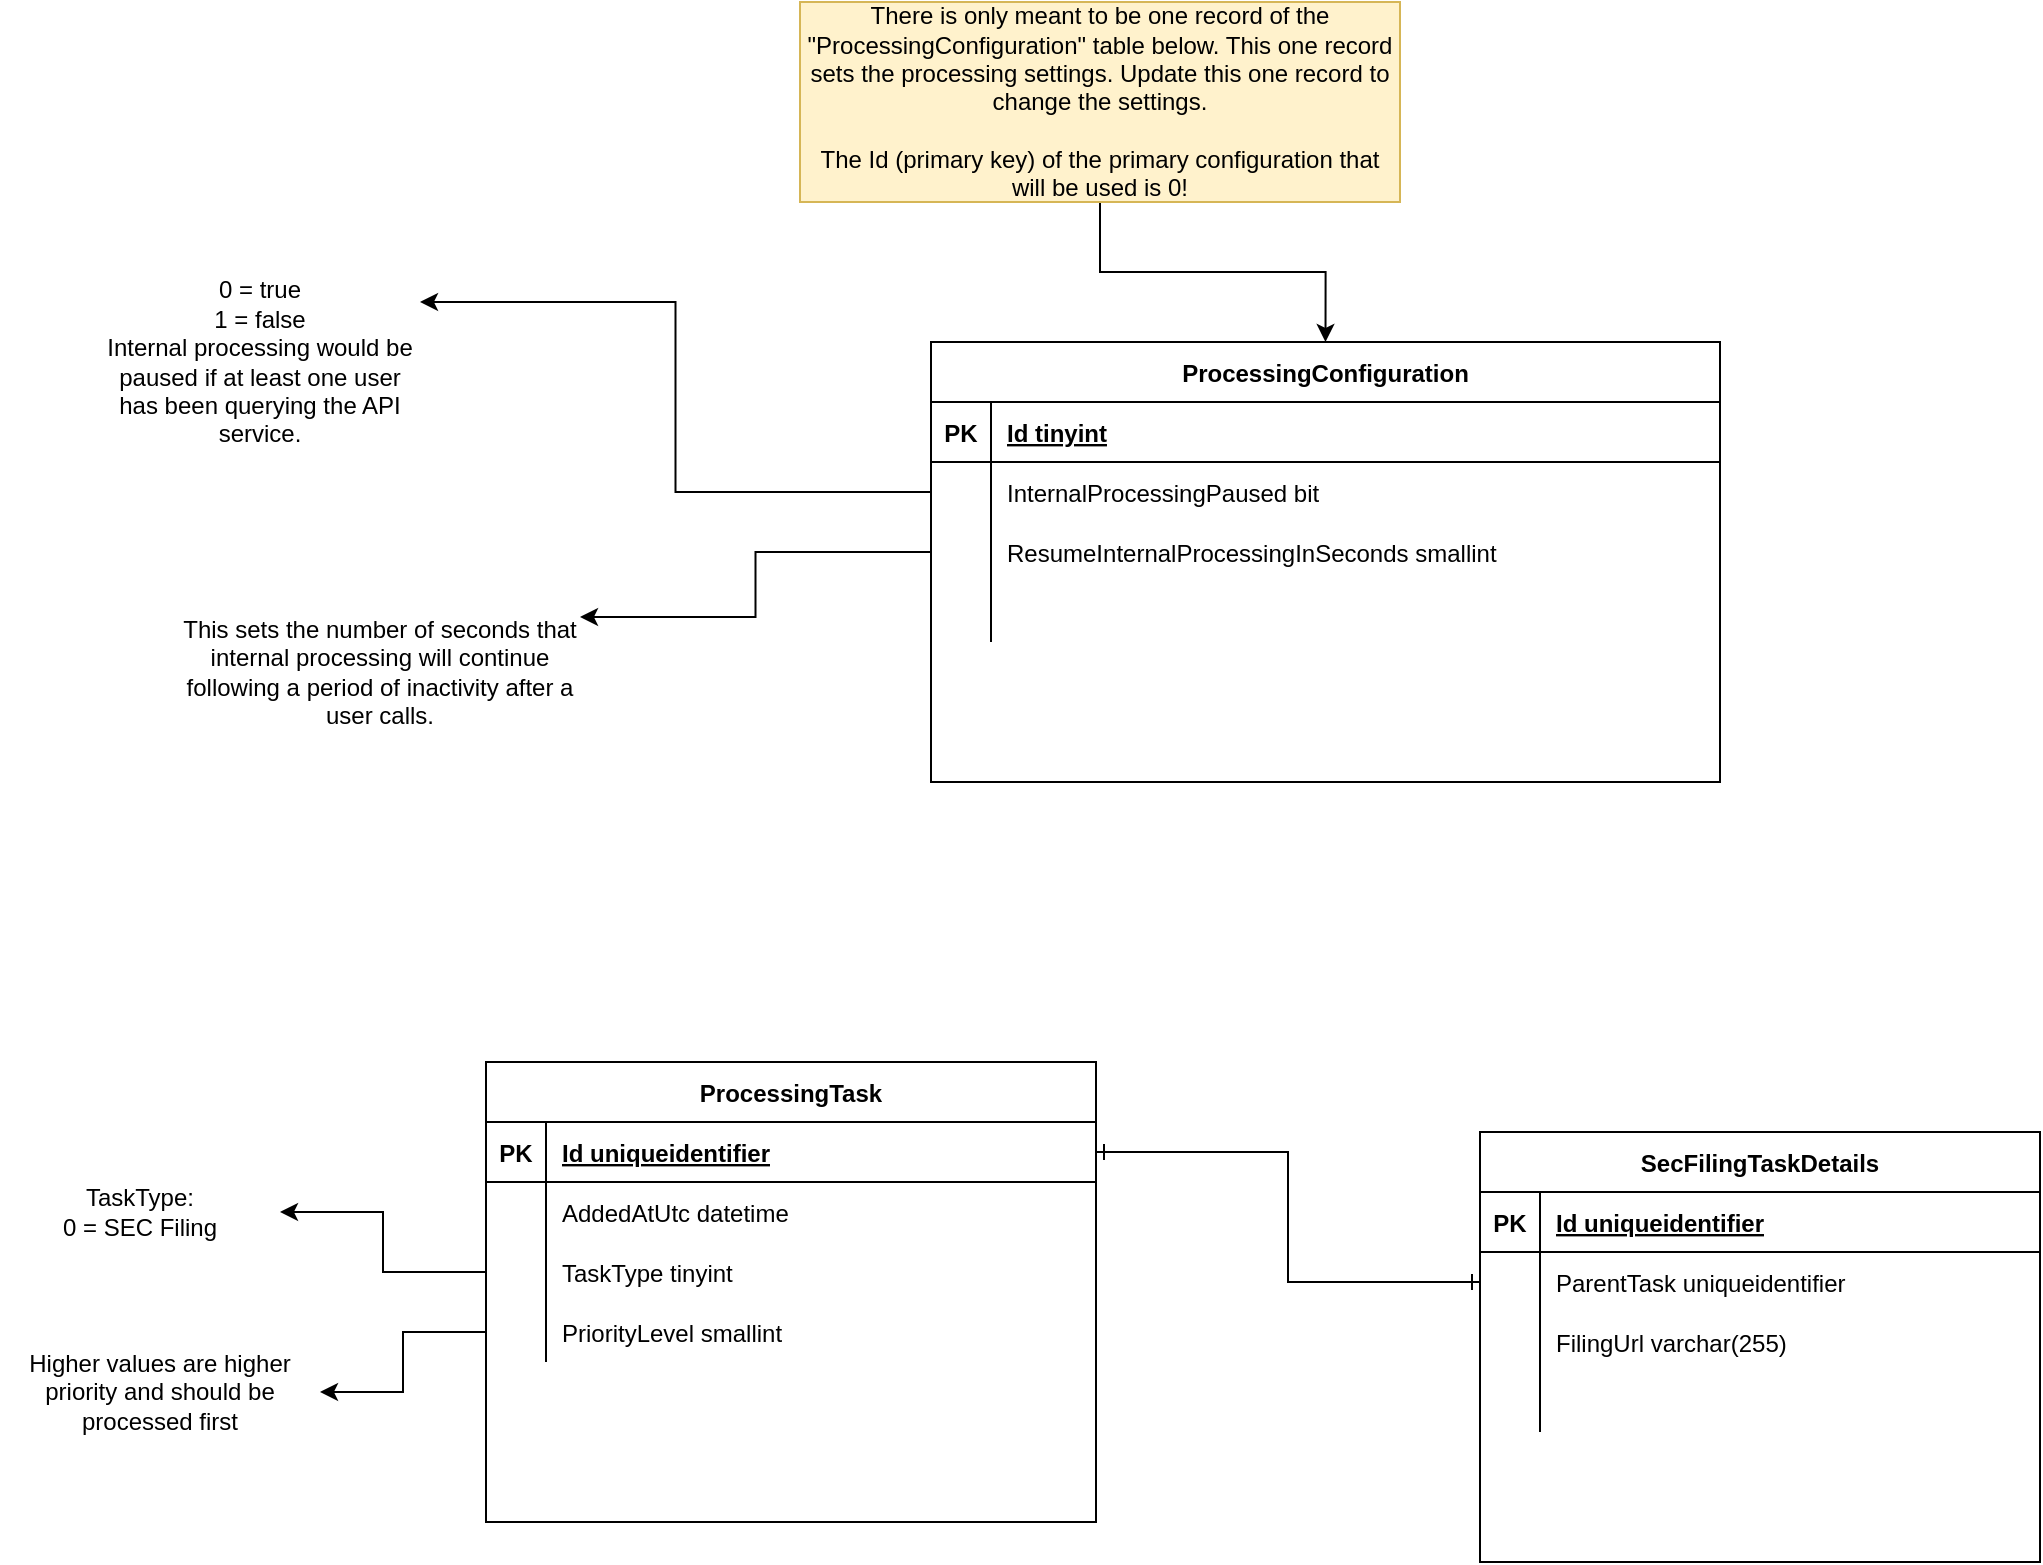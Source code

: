<mxfile version="14.7.4" type="device"><diagram id="chCrNx0id62vPnrjSGK8" name="Processing"><mxGraphModel dx="835" dy="1695" grid="1" gridSize="10" guides="1" tooltips="1" connect="1" arrows="1" fold="1" page="1" pageScale="1" pageWidth="850" pageHeight="1100" math="0" shadow="0"><root><mxCell id="0"/><mxCell id="1" parent="0"/><mxCell id="JX-lbbVhDs74iI9ARO3D-1" value="ProcessingTask" style="shape=table;startSize=30;container=1;collapsible=1;childLayout=tableLayout;fixedRows=1;rowLines=0;fontStyle=1;align=center;resizeLast=1;" vertex="1" parent="1"><mxGeometry x="273" y="180" width="305" height="230" as="geometry"/></mxCell><mxCell id="JX-lbbVhDs74iI9ARO3D-2" value="" style="shape=partialRectangle;collapsible=0;dropTarget=0;pointerEvents=0;fillColor=none;top=0;left=0;bottom=1;right=0;points=[[0,0.5],[1,0.5]];portConstraint=eastwest;" vertex="1" parent="JX-lbbVhDs74iI9ARO3D-1"><mxGeometry y="30" width="305" height="30" as="geometry"/></mxCell><mxCell id="JX-lbbVhDs74iI9ARO3D-3" value="PK" style="shape=partialRectangle;connectable=0;fillColor=none;top=0;left=0;bottom=0;right=0;fontStyle=1;overflow=hidden;" vertex="1" parent="JX-lbbVhDs74iI9ARO3D-2"><mxGeometry width="30" height="30" as="geometry"/></mxCell><mxCell id="JX-lbbVhDs74iI9ARO3D-4" value="Id uniqueidentifier" style="shape=partialRectangle;connectable=0;fillColor=none;top=0;left=0;bottom=0;right=0;align=left;spacingLeft=6;fontStyle=5;overflow=hidden;" vertex="1" parent="JX-lbbVhDs74iI9ARO3D-2"><mxGeometry x="30" width="275" height="30" as="geometry"/></mxCell><mxCell id="JX-lbbVhDs74iI9ARO3D-5" value="" style="shape=partialRectangle;collapsible=0;dropTarget=0;pointerEvents=0;fillColor=none;top=0;left=0;bottom=0;right=0;points=[[0,0.5],[1,0.5]];portConstraint=eastwest;" vertex="1" parent="JX-lbbVhDs74iI9ARO3D-1"><mxGeometry y="60" width="305" height="30" as="geometry"/></mxCell><mxCell id="JX-lbbVhDs74iI9ARO3D-6" value="" style="shape=partialRectangle;connectable=0;fillColor=none;top=0;left=0;bottom=0;right=0;editable=1;overflow=hidden;" vertex="1" parent="JX-lbbVhDs74iI9ARO3D-5"><mxGeometry width="30" height="30" as="geometry"/></mxCell><mxCell id="JX-lbbVhDs74iI9ARO3D-7" value="AddedAtUtc datetime" style="shape=partialRectangle;connectable=0;fillColor=none;top=0;left=0;bottom=0;right=0;align=left;spacingLeft=6;overflow=hidden;" vertex="1" parent="JX-lbbVhDs74iI9ARO3D-5"><mxGeometry x="30" width="275" height="30" as="geometry"/></mxCell><mxCell id="JX-lbbVhDs74iI9ARO3D-8" value="" style="shape=partialRectangle;collapsible=0;dropTarget=0;pointerEvents=0;fillColor=none;top=0;left=0;bottom=0;right=0;points=[[0,0.5],[1,0.5]];portConstraint=eastwest;" vertex="1" parent="JX-lbbVhDs74iI9ARO3D-1"><mxGeometry y="90" width="305" height="30" as="geometry"/></mxCell><mxCell id="JX-lbbVhDs74iI9ARO3D-9" value="" style="shape=partialRectangle;connectable=0;fillColor=none;top=0;left=0;bottom=0;right=0;editable=1;overflow=hidden;" vertex="1" parent="JX-lbbVhDs74iI9ARO3D-8"><mxGeometry width="30" height="30" as="geometry"/></mxCell><mxCell id="JX-lbbVhDs74iI9ARO3D-10" value="TaskType tinyint" style="shape=partialRectangle;connectable=0;fillColor=none;top=0;left=0;bottom=0;right=0;align=left;spacingLeft=6;overflow=hidden;" vertex="1" parent="JX-lbbVhDs74iI9ARO3D-8"><mxGeometry x="30" width="275" height="30" as="geometry"/></mxCell><mxCell id="JX-lbbVhDs74iI9ARO3D-11" value="" style="shape=partialRectangle;collapsible=0;dropTarget=0;pointerEvents=0;fillColor=none;top=0;left=0;bottom=0;right=0;points=[[0,0.5],[1,0.5]];portConstraint=eastwest;" vertex="1" parent="JX-lbbVhDs74iI9ARO3D-1"><mxGeometry y="120" width="305" height="30" as="geometry"/></mxCell><mxCell id="JX-lbbVhDs74iI9ARO3D-12" value="" style="shape=partialRectangle;connectable=0;fillColor=none;top=0;left=0;bottom=0;right=0;editable=1;overflow=hidden;" vertex="1" parent="JX-lbbVhDs74iI9ARO3D-11"><mxGeometry width="30" height="30" as="geometry"/></mxCell><mxCell id="JX-lbbVhDs74iI9ARO3D-13" value="PriorityLevel smallint" style="shape=partialRectangle;connectable=0;fillColor=none;top=0;left=0;bottom=0;right=0;align=left;spacingLeft=6;overflow=hidden;" vertex="1" parent="JX-lbbVhDs74iI9ARO3D-11"><mxGeometry x="30" width="275" height="30" as="geometry"/></mxCell><mxCell id="JX-lbbVhDs74iI9ARO3D-14" value="TaskType:&lt;br&gt;0 = SEC Filing" style="text;html=1;strokeColor=none;fillColor=none;align=center;verticalAlign=middle;whiteSpace=wrap;rounded=0;" vertex="1" parent="1"><mxGeometry x="30" y="220" width="140" height="70" as="geometry"/></mxCell><mxCell id="JX-lbbVhDs74iI9ARO3D-15" style="edgeStyle=orthogonalEdgeStyle;rounded=0;orthogonalLoop=1;jettySize=auto;html=1;exitX=0;exitY=0.5;exitDx=0;exitDy=0;entryX=1;entryY=0.5;entryDx=0;entryDy=0;" edge="1" parent="1" source="JX-lbbVhDs74iI9ARO3D-8" target="JX-lbbVhDs74iI9ARO3D-14"><mxGeometry relative="1" as="geometry"/></mxCell><mxCell id="JX-lbbVhDs74iI9ARO3D-16" value="SecFilingTaskDetails" style="shape=table;startSize=30;container=1;collapsible=1;childLayout=tableLayout;fixedRows=1;rowLines=0;fontStyle=1;align=center;resizeLast=1;" vertex="1" parent="1"><mxGeometry x="770" y="215" width="280" height="215" as="geometry"/></mxCell><mxCell id="JX-lbbVhDs74iI9ARO3D-17" value="" style="shape=partialRectangle;collapsible=0;dropTarget=0;pointerEvents=0;fillColor=none;top=0;left=0;bottom=1;right=0;points=[[0,0.5],[1,0.5]];portConstraint=eastwest;" vertex="1" parent="JX-lbbVhDs74iI9ARO3D-16"><mxGeometry y="30" width="280" height="30" as="geometry"/></mxCell><mxCell id="JX-lbbVhDs74iI9ARO3D-18" value="PK" style="shape=partialRectangle;connectable=0;fillColor=none;top=0;left=0;bottom=0;right=0;fontStyle=1;overflow=hidden;" vertex="1" parent="JX-lbbVhDs74iI9ARO3D-17"><mxGeometry width="30" height="30" as="geometry"/></mxCell><mxCell id="JX-lbbVhDs74iI9ARO3D-19" value="Id uniqueidentifier" style="shape=partialRectangle;connectable=0;fillColor=none;top=0;left=0;bottom=0;right=0;align=left;spacingLeft=6;fontStyle=5;overflow=hidden;" vertex="1" parent="JX-lbbVhDs74iI9ARO3D-17"><mxGeometry x="30" width="250" height="30" as="geometry"/></mxCell><mxCell id="JX-lbbVhDs74iI9ARO3D-20" value="" style="shape=partialRectangle;collapsible=0;dropTarget=0;pointerEvents=0;fillColor=none;top=0;left=0;bottom=0;right=0;points=[[0,0.5],[1,0.5]];portConstraint=eastwest;" vertex="1" parent="JX-lbbVhDs74iI9ARO3D-16"><mxGeometry y="60" width="280" height="30" as="geometry"/></mxCell><mxCell id="JX-lbbVhDs74iI9ARO3D-21" value="" style="shape=partialRectangle;connectable=0;fillColor=none;top=0;left=0;bottom=0;right=0;editable=1;overflow=hidden;" vertex="1" parent="JX-lbbVhDs74iI9ARO3D-20"><mxGeometry width="30" height="30" as="geometry"/></mxCell><mxCell id="JX-lbbVhDs74iI9ARO3D-22" value="ParentTask uniqueidentifier" style="shape=partialRectangle;connectable=0;fillColor=none;top=0;left=0;bottom=0;right=0;align=left;spacingLeft=6;overflow=hidden;" vertex="1" parent="JX-lbbVhDs74iI9ARO3D-20"><mxGeometry x="30" width="250" height="30" as="geometry"/></mxCell><mxCell id="JX-lbbVhDs74iI9ARO3D-23" value="" style="shape=partialRectangle;collapsible=0;dropTarget=0;pointerEvents=0;fillColor=none;top=0;left=0;bottom=0;right=0;points=[[0,0.5],[1,0.5]];portConstraint=eastwest;" vertex="1" parent="JX-lbbVhDs74iI9ARO3D-16"><mxGeometry y="90" width="280" height="30" as="geometry"/></mxCell><mxCell id="JX-lbbVhDs74iI9ARO3D-24" value="" style="shape=partialRectangle;connectable=0;fillColor=none;top=0;left=0;bottom=0;right=0;editable=1;overflow=hidden;" vertex="1" parent="JX-lbbVhDs74iI9ARO3D-23"><mxGeometry width="30" height="30" as="geometry"/></mxCell><mxCell id="JX-lbbVhDs74iI9ARO3D-25" value="FilingUrl varchar(255)" style="shape=partialRectangle;connectable=0;fillColor=none;top=0;left=0;bottom=0;right=0;align=left;spacingLeft=6;overflow=hidden;" vertex="1" parent="JX-lbbVhDs74iI9ARO3D-23"><mxGeometry x="30" width="250" height="30" as="geometry"/></mxCell><mxCell id="JX-lbbVhDs74iI9ARO3D-26" value="" style="shape=partialRectangle;collapsible=0;dropTarget=0;pointerEvents=0;fillColor=none;top=0;left=0;bottom=0;right=0;points=[[0,0.5],[1,0.5]];portConstraint=eastwest;" vertex="1" parent="JX-lbbVhDs74iI9ARO3D-16"><mxGeometry y="120" width="280" height="30" as="geometry"/></mxCell><mxCell id="JX-lbbVhDs74iI9ARO3D-27" value="" style="shape=partialRectangle;connectable=0;fillColor=none;top=0;left=0;bottom=0;right=0;editable=1;overflow=hidden;" vertex="1" parent="JX-lbbVhDs74iI9ARO3D-26"><mxGeometry width="30" height="30" as="geometry"/></mxCell><mxCell id="JX-lbbVhDs74iI9ARO3D-28" value="" style="shape=partialRectangle;connectable=0;fillColor=none;top=0;left=0;bottom=0;right=0;align=left;spacingLeft=6;overflow=hidden;" vertex="1" parent="JX-lbbVhDs74iI9ARO3D-26"><mxGeometry x="30" width="250" height="30" as="geometry"/></mxCell><mxCell id="JX-lbbVhDs74iI9ARO3D-29" value="Higher values are higher priority and should be processed first" style="text;html=1;strokeColor=none;fillColor=none;align=center;verticalAlign=middle;whiteSpace=wrap;rounded=0;" vertex="1" parent="1"><mxGeometry x="30" y="310" width="160" height="70" as="geometry"/></mxCell><mxCell id="JX-lbbVhDs74iI9ARO3D-30" style="edgeStyle=orthogonalEdgeStyle;rounded=0;orthogonalLoop=1;jettySize=auto;html=1;exitX=0;exitY=0.5;exitDx=0;exitDy=0;entryX=1;entryY=0.5;entryDx=0;entryDy=0;" edge="1" parent="1" source="JX-lbbVhDs74iI9ARO3D-11" target="JX-lbbVhDs74iI9ARO3D-29"><mxGeometry relative="1" as="geometry"/></mxCell><mxCell id="JX-lbbVhDs74iI9ARO3D-31" style="edgeStyle=orthogonalEdgeStyle;rounded=0;orthogonalLoop=1;jettySize=auto;html=1;exitX=0;exitY=0.5;exitDx=0;exitDy=0;entryX=1;entryY=0.5;entryDx=0;entryDy=0;endArrow=ERone;endFill=0;startArrow=ERone;startFill=0;" edge="1" parent="1" source="JX-lbbVhDs74iI9ARO3D-20" target="JX-lbbVhDs74iI9ARO3D-2"><mxGeometry relative="1" as="geometry"/></mxCell><mxCell id="JX-lbbVhDs74iI9ARO3D-33" value="ProcessingConfiguration" style="shape=table;startSize=30;container=1;collapsible=1;childLayout=tableLayout;fixedRows=1;rowLines=0;fontStyle=1;align=center;resizeLast=1;" vertex="1" parent="1"><mxGeometry x="495.5" y="-180" width="394.5" height="220" as="geometry"/></mxCell><mxCell id="JX-lbbVhDs74iI9ARO3D-34" value="" style="shape=partialRectangle;collapsible=0;dropTarget=0;pointerEvents=0;fillColor=none;top=0;left=0;bottom=1;right=0;points=[[0,0.5],[1,0.5]];portConstraint=eastwest;" vertex="1" parent="JX-lbbVhDs74iI9ARO3D-33"><mxGeometry y="30" width="394.5" height="30" as="geometry"/></mxCell><mxCell id="JX-lbbVhDs74iI9ARO3D-35" value="PK" style="shape=partialRectangle;connectable=0;fillColor=none;top=0;left=0;bottom=0;right=0;fontStyle=1;overflow=hidden;" vertex="1" parent="JX-lbbVhDs74iI9ARO3D-34"><mxGeometry width="30" height="30" as="geometry"/></mxCell><mxCell id="JX-lbbVhDs74iI9ARO3D-36" value="Id tinyint" style="shape=partialRectangle;connectable=0;fillColor=none;top=0;left=0;bottom=0;right=0;align=left;spacingLeft=6;fontStyle=5;overflow=hidden;" vertex="1" parent="JX-lbbVhDs74iI9ARO3D-34"><mxGeometry x="30" width="364.5" height="30" as="geometry"/></mxCell><mxCell id="JX-lbbVhDs74iI9ARO3D-37" value="" style="shape=partialRectangle;collapsible=0;dropTarget=0;pointerEvents=0;fillColor=none;top=0;left=0;bottom=0;right=0;points=[[0,0.5],[1,0.5]];portConstraint=eastwest;" vertex="1" parent="JX-lbbVhDs74iI9ARO3D-33"><mxGeometry y="60" width="394.5" height="30" as="geometry"/></mxCell><mxCell id="JX-lbbVhDs74iI9ARO3D-38" value="" style="shape=partialRectangle;connectable=0;fillColor=none;top=0;left=0;bottom=0;right=0;editable=1;overflow=hidden;" vertex="1" parent="JX-lbbVhDs74iI9ARO3D-37"><mxGeometry width="30" height="30" as="geometry"/></mxCell><mxCell id="JX-lbbVhDs74iI9ARO3D-39" value="InternalProcessingPaused bit" style="shape=partialRectangle;connectable=0;fillColor=none;top=0;left=0;bottom=0;right=0;align=left;spacingLeft=6;overflow=hidden;" vertex="1" parent="JX-lbbVhDs74iI9ARO3D-37"><mxGeometry x="30" width="364.5" height="30" as="geometry"/></mxCell><mxCell id="JX-lbbVhDs74iI9ARO3D-40" value="" style="shape=partialRectangle;collapsible=0;dropTarget=0;pointerEvents=0;fillColor=none;top=0;left=0;bottom=0;right=0;points=[[0,0.5],[1,0.5]];portConstraint=eastwest;" vertex="1" parent="JX-lbbVhDs74iI9ARO3D-33"><mxGeometry y="90" width="394.5" height="30" as="geometry"/></mxCell><mxCell id="JX-lbbVhDs74iI9ARO3D-41" value="" style="shape=partialRectangle;connectable=0;fillColor=none;top=0;left=0;bottom=0;right=0;editable=1;overflow=hidden;" vertex="1" parent="JX-lbbVhDs74iI9ARO3D-40"><mxGeometry width="30" height="30" as="geometry"/></mxCell><mxCell id="JX-lbbVhDs74iI9ARO3D-42" value="ResumeInternalProcessingInSeconds smallint" style="shape=partialRectangle;connectable=0;fillColor=none;top=0;left=0;bottom=0;right=0;align=left;spacingLeft=6;overflow=hidden;" vertex="1" parent="JX-lbbVhDs74iI9ARO3D-40"><mxGeometry x="30" width="364.5" height="30" as="geometry"/></mxCell><mxCell id="JX-lbbVhDs74iI9ARO3D-43" value="" style="shape=partialRectangle;collapsible=0;dropTarget=0;pointerEvents=0;fillColor=none;top=0;left=0;bottom=0;right=0;points=[[0,0.5],[1,0.5]];portConstraint=eastwest;" vertex="1" parent="JX-lbbVhDs74iI9ARO3D-33"><mxGeometry y="120" width="394.5" height="30" as="geometry"/></mxCell><mxCell id="JX-lbbVhDs74iI9ARO3D-44" value="" style="shape=partialRectangle;connectable=0;fillColor=none;top=0;left=0;bottom=0;right=0;editable=1;overflow=hidden;" vertex="1" parent="JX-lbbVhDs74iI9ARO3D-43"><mxGeometry width="30" height="30" as="geometry"/></mxCell><mxCell id="JX-lbbVhDs74iI9ARO3D-45" value="" style="shape=partialRectangle;connectable=0;fillColor=none;top=0;left=0;bottom=0;right=0;align=left;spacingLeft=6;overflow=hidden;" vertex="1" parent="JX-lbbVhDs74iI9ARO3D-43"><mxGeometry x="30" width="364.5" height="30" as="geometry"/></mxCell><mxCell id="JX-lbbVhDs74iI9ARO3D-46" value="0 = true&lt;br&gt;1 = false&lt;br&gt;Internal processing would be paused if at least one user has been querying the API service." style="text;html=1;strokeColor=none;fillColor=none;align=center;verticalAlign=middle;whiteSpace=wrap;rounded=0;" vertex="1" parent="1"><mxGeometry x="80" y="-230" width="160" height="120" as="geometry"/></mxCell><mxCell id="JX-lbbVhDs74iI9ARO3D-47" style="edgeStyle=orthogonalEdgeStyle;rounded=0;orthogonalLoop=1;jettySize=auto;html=1;exitX=0;exitY=0.5;exitDx=0;exitDy=0;entryX=1;entryY=0.25;entryDx=0;entryDy=0;startArrow=none;startFill=0;endArrow=classic;endFill=1;" edge="1" parent="1" source="JX-lbbVhDs74iI9ARO3D-37" target="JX-lbbVhDs74iI9ARO3D-46"><mxGeometry relative="1" as="geometry"/></mxCell><mxCell id="JX-lbbVhDs74iI9ARO3D-48" value="This sets the number of seconds that internal processing will continue following a period of inactivity after a user calls." style="text;html=1;strokeColor=none;fillColor=none;align=center;verticalAlign=middle;whiteSpace=wrap;rounded=0;" vertex="1" parent="1"><mxGeometry x="120" y="-70" width="200" height="110" as="geometry"/></mxCell><mxCell id="JX-lbbVhDs74iI9ARO3D-49" style="edgeStyle=orthogonalEdgeStyle;rounded=0;orthogonalLoop=1;jettySize=auto;html=1;exitX=0;exitY=0.5;exitDx=0;exitDy=0;entryX=1;entryY=0.25;entryDx=0;entryDy=0;startArrow=none;startFill=0;endArrow=classic;endFill=1;" edge="1" parent="1" source="JX-lbbVhDs74iI9ARO3D-40" target="JX-lbbVhDs74iI9ARO3D-48"><mxGeometry relative="1" as="geometry"/></mxCell><mxCell id="JX-lbbVhDs74iI9ARO3D-51" style="edgeStyle=orthogonalEdgeStyle;rounded=0;orthogonalLoop=1;jettySize=auto;html=1;exitX=0.5;exitY=1;exitDx=0;exitDy=0;entryX=0.5;entryY=0;entryDx=0;entryDy=0;startArrow=none;startFill=0;endArrow=classic;endFill=1;" edge="1" parent="1" source="JX-lbbVhDs74iI9ARO3D-50" target="JX-lbbVhDs74iI9ARO3D-33"><mxGeometry relative="1" as="geometry"/></mxCell><mxCell id="JX-lbbVhDs74iI9ARO3D-50" value="There is only meant to be one record of the &quot;ProcessingConfiguration&quot; table below. This one record sets the processing settings. Update this one record to change the settings.&lt;br&gt;&lt;br&gt;The Id (primary key) of the primary configuration that will be used is 0!" style="text;html=1;strokeColor=#d6b656;fillColor=#fff2cc;align=center;verticalAlign=middle;whiteSpace=wrap;rounded=0;" vertex="1" parent="1"><mxGeometry x="430" y="-350" width="300" height="100" as="geometry"/></mxCell></root></mxGraphModel></diagram></mxfile>
